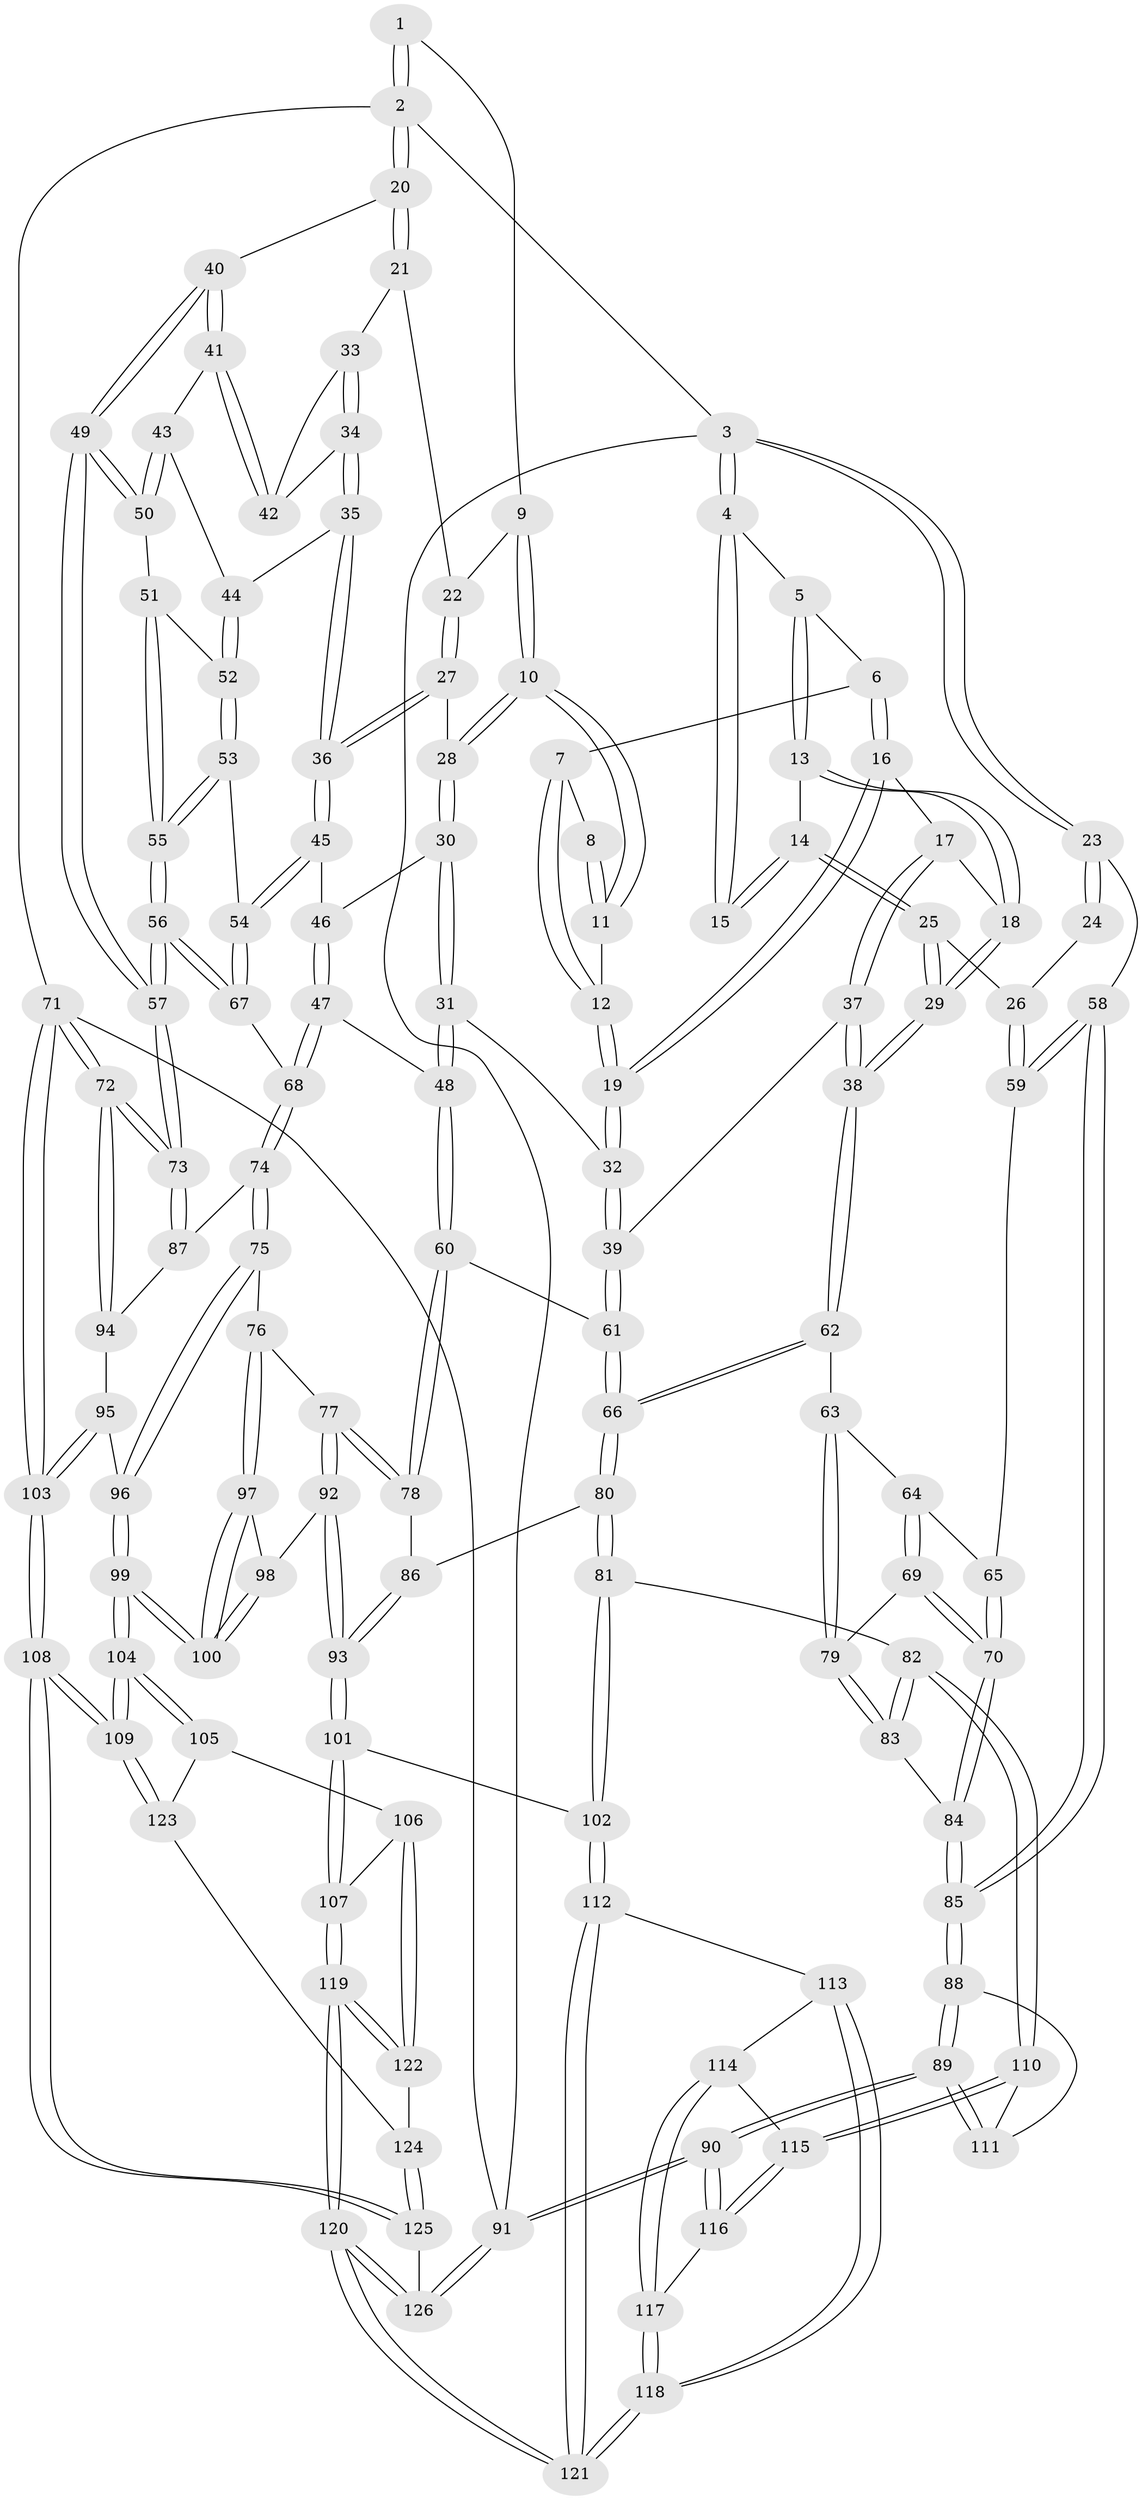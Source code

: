 // coarse degree distribution, {4: 0.4375, 6: 0.1, 5: 0.3875, 3: 0.0625, 2: 0.0125}
// Generated by graph-tools (version 1.1) at 2025/52/02/27/25 19:52:39]
// undirected, 126 vertices, 312 edges
graph export_dot {
graph [start="1"]
  node [color=gray90,style=filled];
  1 [pos="+0.8368306671800628+0"];
  2 [pos="+1+0"];
  3 [pos="+0+0"];
  4 [pos="+0.3015214503556354+0"];
  5 [pos="+0.3205397084231474+0"];
  6 [pos="+0.3528177741556082+0"];
  7 [pos="+0.4595425443212427+0"];
  8 [pos="+0.49272129168393014+0"];
  9 [pos="+0.8106329074476857+0.03106771948207547"];
  10 [pos="+0.6689982987479786+0.187362045809918"];
  11 [pos="+0.6252360058239118+0.1513676667140873"];
  12 [pos="+0.48016281909673963+0.14596522968129544"];
  13 [pos="+0.2439022347793117+0.1613737694139495"];
  14 [pos="+0.12337992314894652+0.1443715475906248"];
  15 [pos="+0.10917168959698728+0.13321055803615553"];
  16 [pos="+0.3631979979053835+0.16334872683056403"];
  17 [pos="+0.29511521424895265+0.18608293228751627"];
  18 [pos="+0.259785661134904+0.1780125708835707"];
  19 [pos="+0.43732389440017994+0.2012783889816441"];
  20 [pos="+1+0.19330661032369045"];
  21 [pos="+0.9096180196095143+0.15916412505297572"];
  22 [pos="+0.8913879076087121+0.14496218658536525"];
  23 [pos="+0+0"];
  24 [pos="+0.09077163379719864+0.13274654159414426"];
  25 [pos="+0.1584294333276391+0.3254504304535947"];
  26 [pos="+0.020583134346191606+0.30485460436796374"];
  27 [pos="+0.7954193347470075+0.23959284469967765"];
  28 [pos="+0.6691567600096869+0.1944353774117226"];
  29 [pos="+0.18246077972141206+0.343028733621351"];
  30 [pos="+0.6579586855391144+0.225330469097461"];
  31 [pos="+0.6019950498688136+0.2761745730353721"];
  32 [pos="+0.4581725906917687+0.28972226211553864"];
  33 [pos="+0.9001681849169516+0.2164351007070893"];
  34 [pos="+0.8805638031285427+0.26973369849262857"];
  35 [pos="+0.8617701285876614+0.30624009122957924"];
  36 [pos="+0.8470698868400728+0.3117696844510077"];
  37 [pos="+0.3143800595588365+0.26617439834141915"];
  38 [pos="+0.1889300975844259+0.35330325288717385"];
  39 [pos="+0.42794900421083953+0.3376617693164801"];
  40 [pos="+1+0.19376220062251814"];
  41 [pos="+0.9905252899330439+0.28919427101580714"];
  42 [pos="+0.9556644807091221+0.27052681833220005"];
  43 [pos="+0.9363719696645166+0.32483292026512756"];
  44 [pos="+0.8925318004793039+0.31725666751957393"];
  45 [pos="+0.7912056774957061+0.3893540469519763"];
  46 [pos="+0.6924306842695769+0.2741600060345361"];
  47 [pos="+0.6678796165054233+0.45562957099142526"];
  48 [pos="+0.6221227949445144+0.44283782505191843"];
  49 [pos="+1+0.40425657589583036"];
  50 [pos="+0.9439038258489743+0.34595871988951243"];
  51 [pos="+0.9473511808408106+0.3667912316003894"];
  52 [pos="+0.9128970275441293+0.39046413256337564"];
  53 [pos="+0.8951825370224766+0.4227197766074536"];
  54 [pos="+0.7868570487577445+0.43368084986668576"];
  55 [pos="+1+0.47211306741414677"];
  56 [pos="+1+0.5464236774971033"];
  57 [pos="+1+0.5592076069853894"];
  58 [pos="+0+0.3526197954059479"];
  59 [pos="+0+0.35460754331536104"];
  60 [pos="+0.5216390038217799+0.48163568604248846"];
  61 [pos="+0.4137311331306205+0.3972129615059848"];
  62 [pos="+0.21030158533163082+0.4181007849197174"];
  63 [pos="+0.16946061923504258+0.44721482205585006"];
  64 [pos="+0.009790831707180866+0.4323995627237045"];
  65 [pos="+0+0.42385934264805836"];
  66 [pos="+0.29408633775103904+0.45539103185242336"];
  67 [pos="+0.7750041101766983+0.456050726440682"];
  68 [pos="+0.7534069622144034+0.48632588459479975"];
  69 [pos="+0.0507774447132518+0.5361949229393559"];
  70 [pos="+0.028727739572364762+0.5862739927200776"];
  71 [pos="+1+1"];
  72 [pos="+1+0.8453950450160697"];
  73 [pos="+1+0.6237552554410148"];
  74 [pos="+0.7614656195377406+0.5376979825215435"];
  75 [pos="+0.7063921752376667+0.6225882541934719"];
  76 [pos="+0.5940464585731519+0.6367006255168615"];
  77 [pos="+0.5409210337403433+0.5953461125955607"];
  78 [pos="+0.5166148701512394+0.5715350760580532"];
  79 [pos="+0.16484544899844958+0.45548301984692335"];
  80 [pos="+0.3133606594181353+0.6207706613125268"];
  81 [pos="+0.2843282989234787+0.6816330683128757"];
  82 [pos="+0.15888014789898186+0.7117937908864865"];
  83 [pos="+0.12318188393075649+0.675313955367599"];
  84 [pos="+0.012408039156589954+0.6247812378628459"];
  85 [pos="+0+0.6242339298946822"];
  86 [pos="+0.46147391825390793+0.6026244157721921"];
  87 [pos="+0.8748905694558046+0.5983517717487575"];
  88 [pos="+0+0.8295922561219014"];
  89 [pos="+0+1"];
  90 [pos="+0+1"];
  91 [pos="+0+1"];
  92 [pos="+0.47950709184121204+0.7368793976114876"];
  93 [pos="+0.46722802571752176+0.7372508220458208"];
  94 [pos="+0.8347229857592308+0.7201860824346231"];
  95 [pos="+0.8123107489383707+0.7322671946422653"];
  96 [pos="+0.7312516503073153+0.7158665281892422"];
  97 [pos="+0.587070493271166+0.6632582642798556"];
  98 [pos="+0.4870584737033744+0.7378955910611674"];
  99 [pos="+0.6461543233837451+0.8907253266436488"];
  100 [pos="+0.6053703215198641+0.8194189714729362"];
  101 [pos="+0.38571534379330863+0.7809939706456558"];
  102 [pos="+0.3572483099211158+0.7667735325697248"];
  103 [pos="+0.9534064740153313+1"];
  104 [pos="+0.6467793935670354+0.9082374109075128"];
  105 [pos="+0.47734417138134455+0.8758606184024821"];
  106 [pos="+0.47191818924426043+0.8736189206286287"];
  107 [pos="+0.403665707085041+0.8165267096230108"];
  108 [pos="+0.8160046168857856+1"];
  109 [pos="+0.7245247295221454+1"];
  110 [pos="+0.15142334012216352+0.7332547446937501"];
  111 [pos="+0.1335247225899041+0.7439387496810526"];
  112 [pos="+0.29155005503043063+0.859985961168857"];
  113 [pos="+0.2123856998704109+0.8407292674708696"];
  114 [pos="+0.16307389878358788+0.791206472000029"];
  115 [pos="+0.15831232442947582+0.7833991147669844"];
  116 [pos="+0.08892470270205731+0.9256855999053902"];
  117 [pos="+0.18063351429991512+0.9132882122359297"];
  118 [pos="+0.24924015742878247+0.963535187819453"];
  119 [pos="+0.337084416238905+0.9641091698447039"];
  120 [pos="+0.27974264914360425+1"];
  121 [pos="+0.27516948982345446+0.996101097161236"];
  122 [pos="+0.3985617748678545+0.9525699133515432"];
  123 [pos="+0.44837632562311514+0.9652587442202109"];
  124 [pos="+0.43652197887335303+0.9721420144765546"];
  125 [pos="+0.45762038976279157+1"];
  126 [pos="+0.23352701514733232+1"];
  1 -- 2;
  1 -- 2;
  1 -- 9;
  2 -- 3;
  2 -- 20;
  2 -- 20;
  2 -- 71;
  3 -- 4;
  3 -- 4;
  3 -- 23;
  3 -- 23;
  3 -- 91;
  4 -- 5;
  4 -- 15;
  4 -- 15;
  5 -- 6;
  5 -- 13;
  5 -- 13;
  6 -- 7;
  6 -- 16;
  6 -- 16;
  7 -- 8;
  7 -- 12;
  7 -- 12;
  8 -- 11;
  8 -- 11;
  9 -- 10;
  9 -- 10;
  9 -- 22;
  10 -- 11;
  10 -- 11;
  10 -- 28;
  10 -- 28;
  11 -- 12;
  12 -- 19;
  12 -- 19;
  13 -- 14;
  13 -- 18;
  13 -- 18;
  14 -- 15;
  14 -- 15;
  14 -- 25;
  14 -- 25;
  16 -- 17;
  16 -- 19;
  16 -- 19;
  17 -- 18;
  17 -- 37;
  17 -- 37;
  18 -- 29;
  18 -- 29;
  19 -- 32;
  19 -- 32;
  20 -- 21;
  20 -- 21;
  20 -- 40;
  21 -- 22;
  21 -- 33;
  22 -- 27;
  22 -- 27;
  23 -- 24;
  23 -- 24;
  23 -- 58;
  24 -- 26;
  25 -- 26;
  25 -- 29;
  25 -- 29;
  26 -- 59;
  26 -- 59;
  27 -- 28;
  27 -- 36;
  27 -- 36;
  28 -- 30;
  28 -- 30;
  29 -- 38;
  29 -- 38;
  30 -- 31;
  30 -- 31;
  30 -- 46;
  31 -- 32;
  31 -- 48;
  31 -- 48;
  32 -- 39;
  32 -- 39;
  33 -- 34;
  33 -- 34;
  33 -- 42;
  34 -- 35;
  34 -- 35;
  34 -- 42;
  35 -- 36;
  35 -- 36;
  35 -- 44;
  36 -- 45;
  36 -- 45;
  37 -- 38;
  37 -- 38;
  37 -- 39;
  38 -- 62;
  38 -- 62;
  39 -- 61;
  39 -- 61;
  40 -- 41;
  40 -- 41;
  40 -- 49;
  40 -- 49;
  41 -- 42;
  41 -- 42;
  41 -- 43;
  43 -- 44;
  43 -- 50;
  43 -- 50;
  44 -- 52;
  44 -- 52;
  45 -- 46;
  45 -- 54;
  45 -- 54;
  46 -- 47;
  46 -- 47;
  47 -- 48;
  47 -- 68;
  47 -- 68;
  48 -- 60;
  48 -- 60;
  49 -- 50;
  49 -- 50;
  49 -- 57;
  49 -- 57;
  50 -- 51;
  51 -- 52;
  51 -- 55;
  51 -- 55;
  52 -- 53;
  52 -- 53;
  53 -- 54;
  53 -- 55;
  53 -- 55;
  54 -- 67;
  54 -- 67;
  55 -- 56;
  55 -- 56;
  56 -- 57;
  56 -- 57;
  56 -- 67;
  56 -- 67;
  57 -- 73;
  57 -- 73;
  58 -- 59;
  58 -- 59;
  58 -- 85;
  58 -- 85;
  59 -- 65;
  60 -- 61;
  60 -- 78;
  60 -- 78;
  61 -- 66;
  61 -- 66;
  62 -- 63;
  62 -- 66;
  62 -- 66;
  63 -- 64;
  63 -- 79;
  63 -- 79;
  64 -- 65;
  64 -- 69;
  64 -- 69;
  65 -- 70;
  65 -- 70;
  66 -- 80;
  66 -- 80;
  67 -- 68;
  68 -- 74;
  68 -- 74;
  69 -- 70;
  69 -- 70;
  69 -- 79;
  70 -- 84;
  70 -- 84;
  71 -- 72;
  71 -- 72;
  71 -- 103;
  71 -- 103;
  71 -- 91;
  72 -- 73;
  72 -- 73;
  72 -- 94;
  72 -- 94;
  73 -- 87;
  73 -- 87;
  74 -- 75;
  74 -- 75;
  74 -- 87;
  75 -- 76;
  75 -- 96;
  75 -- 96;
  76 -- 77;
  76 -- 97;
  76 -- 97;
  77 -- 78;
  77 -- 78;
  77 -- 92;
  77 -- 92;
  78 -- 86;
  79 -- 83;
  79 -- 83;
  80 -- 81;
  80 -- 81;
  80 -- 86;
  81 -- 82;
  81 -- 102;
  81 -- 102;
  82 -- 83;
  82 -- 83;
  82 -- 110;
  82 -- 110;
  83 -- 84;
  84 -- 85;
  84 -- 85;
  85 -- 88;
  85 -- 88;
  86 -- 93;
  86 -- 93;
  87 -- 94;
  88 -- 89;
  88 -- 89;
  88 -- 111;
  89 -- 90;
  89 -- 90;
  89 -- 111;
  89 -- 111;
  90 -- 91;
  90 -- 91;
  90 -- 116;
  90 -- 116;
  91 -- 126;
  91 -- 126;
  92 -- 93;
  92 -- 93;
  92 -- 98;
  93 -- 101;
  93 -- 101;
  94 -- 95;
  95 -- 96;
  95 -- 103;
  95 -- 103;
  96 -- 99;
  96 -- 99;
  97 -- 98;
  97 -- 100;
  97 -- 100;
  98 -- 100;
  98 -- 100;
  99 -- 100;
  99 -- 100;
  99 -- 104;
  99 -- 104;
  101 -- 102;
  101 -- 107;
  101 -- 107;
  102 -- 112;
  102 -- 112;
  103 -- 108;
  103 -- 108;
  104 -- 105;
  104 -- 105;
  104 -- 109;
  104 -- 109;
  105 -- 106;
  105 -- 123;
  106 -- 107;
  106 -- 122;
  106 -- 122;
  107 -- 119;
  107 -- 119;
  108 -- 109;
  108 -- 109;
  108 -- 125;
  108 -- 125;
  109 -- 123;
  109 -- 123;
  110 -- 111;
  110 -- 115;
  110 -- 115;
  112 -- 113;
  112 -- 121;
  112 -- 121;
  113 -- 114;
  113 -- 118;
  113 -- 118;
  114 -- 115;
  114 -- 117;
  114 -- 117;
  115 -- 116;
  115 -- 116;
  116 -- 117;
  117 -- 118;
  117 -- 118;
  118 -- 121;
  118 -- 121;
  119 -- 120;
  119 -- 120;
  119 -- 122;
  119 -- 122;
  120 -- 121;
  120 -- 121;
  120 -- 126;
  120 -- 126;
  122 -- 124;
  123 -- 124;
  124 -- 125;
  124 -- 125;
  125 -- 126;
}
